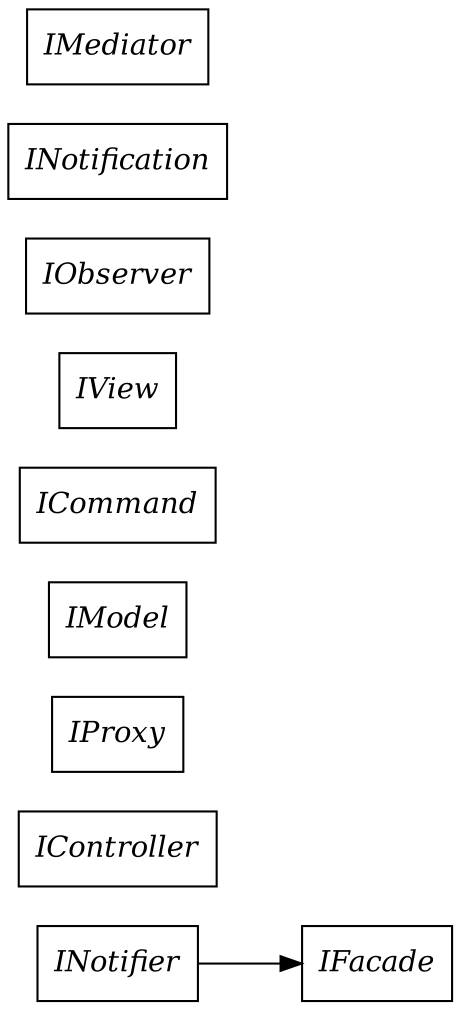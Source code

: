 strict digraph interface_diagram {
  rankdir=LR;
  IFacade[
    label="IFacade",
    URL="IFacade.html",
    tooltip="org.puremvc.as2.interfaces.IFacade",
    fontname="Times-Italic",
    shape="record"
  ];
  IController[
    label="IController",
    URL="IController.html",
    tooltip="org.puremvc.as2.interfaces.IController",
    fontname="Times-Italic",
    shape="record"
  ];
  IProxy[
    label="IProxy",
    URL="IProxy.html",
    tooltip="org.puremvc.as2.interfaces.IProxy",
    fontname="Times-Italic",
    shape="record"
  ];
  IModel[
    label="IModel",
    URL="IModel.html",
    tooltip="org.puremvc.as2.interfaces.IModel",
    fontname="Times-Italic",
    shape="record"
  ];
  INotifier[
    label="INotifier",
    URL="INotifier.html",
    tooltip="org.puremvc.as2.interfaces.INotifier",
    fontname="Times-Italic",
    shape="record"
  ];
  ICommand[
    label="ICommand",
    URL="ICommand.html",
    tooltip="org.puremvc.as2.interfaces.ICommand",
    fontname="Times-Italic",
    shape="record"
  ];
  IView[
    label="IView",
    URL="IView.html",
    tooltip="org.puremvc.as2.interfaces.IView",
    fontname="Times-Italic",
    shape="record"
  ];
  IObserver[
    label="IObserver",
    URL="IObserver.html",
    tooltip="org.puremvc.as2.interfaces.IObserver",
    fontname="Times-Italic",
    shape="record"
  ];
  INotification[
    label="INotification",
    URL="INotification.html",
    tooltip="org.puremvc.as2.interfaces.INotification",
    fontname="Times-Italic",
    shape="record"
  ];
  IMediator[
    label="IMediator",
    URL="IMediator.html",
    tooltip="org.puremvc.as2.interfaces.IMediator",
    fontname="Times-Italic",
    shape="record"
  ];
  INotifier -> IFacade;
}
